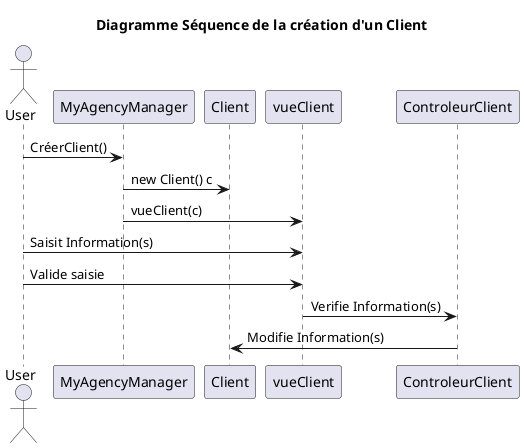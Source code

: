 @startuml

title Diagramme Séquence de la création d'un Client

actor User as U
U -> MyAgencyManager :CréerClient()

MyAgencyManager -> Client :new Client() c

MyAgencyManager -> vueClient : vueClient(c)

U -> vueClient :Saisit Information(s)
U -> vueClient :Valide saisie

vueClient -> ControleurClient :Verifie Information(s)
ControleurClient -> Client :Modifie Information(s)
@enduml